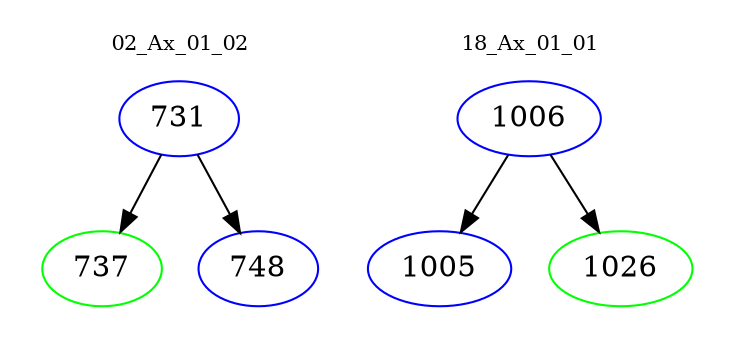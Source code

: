 digraph{
subgraph cluster_0 {
color = white
label = "02_Ax_01_02";
fontsize=10;
T0_731 [label="731", color="blue"]
T0_731 -> T0_737 [color="black"]
T0_737 [label="737", color="green"]
T0_731 -> T0_748 [color="black"]
T0_748 [label="748", color="blue"]
}
subgraph cluster_1 {
color = white
label = "18_Ax_01_01";
fontsize=10;
T1_1006 [label="1006", color="blue"]
T1_1006 -> T1_1005 [color="black"]
T1_1005 [label="1005", color="blue"]
T1_1006 -> T1_1026 [color="black"]
T1_1026 [label="1026", color="green"]
}
}

